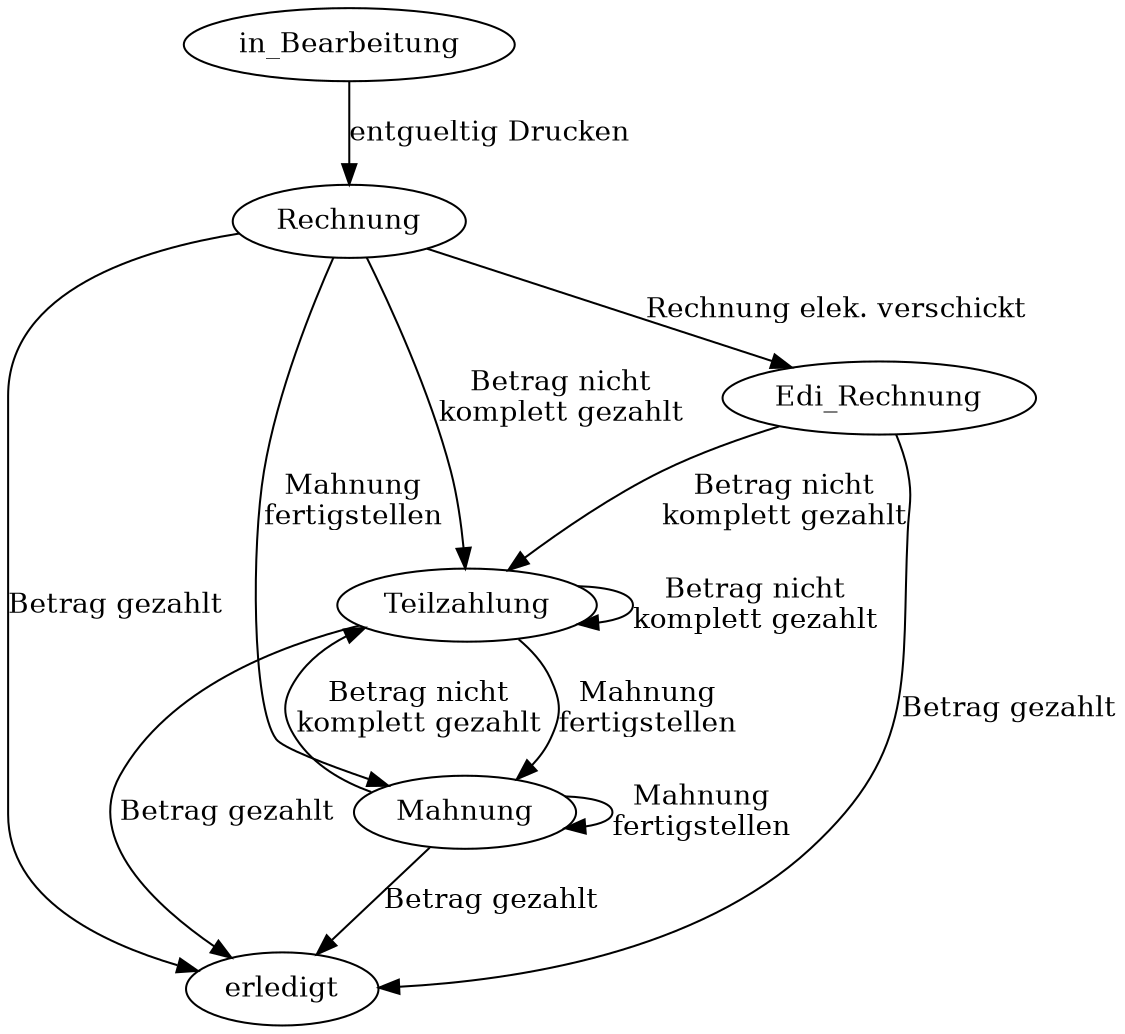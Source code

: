 digraph tinyheb_status {
	size="7.5,9";
	page="8.5,11";
	ratio=compress;
	fontsize=08;
/*	rankdir=LR; */
	compound=true;


subgraph Rechnungsposten {
	in_Bearbeitung -> Rechnung [label="entgueltig Drucken"];
	Rechnung -> Teilzahlung [label="Betrag nicht\nkomplett gezahlt"];
	Rechnung -> erledigt [label="Betrag gezahlt"];
	Rechnung -> Mahnung [label="Mahnung\nfertigstellen"];
	Teilzahlung -> Mahnung [label="Mahnung\nfertigstellen"];
	Mahnung -> Mahnung [label="Mahnung\nfertigstellen"];
	Mahnung -> Teilzahlung [label="Betrag nicht\nkomplett gezahlt"];
	Mahnung -> erledigt [label="Betrag gezahlt"];
	Teilzahlung -> erledigt [label="Betrag gezahlt"];
	Rechnung -> Edi_Rechnung [label="Rechnung elek. verschickt"];
	Edi_Rechnung -> Teilzahlung [label="Betrag nicht\nkomplett gezahlt"];
	Edi_Rechnung -> erledigt [label="Betrag gezahlt"];
	Teilzahlung -> Teilzahlung [label="Betrag nicht\nkomplett gezahlt"];
}

/*

subgraph Rechnungsposten_neu {

	in_Bearbeitung -> Rechnung [label="entgueltig Drucken"];
	Rechnung -> elektronische_Rechnung_moeglich [label="falls elek. Rech. moeglich"];
	elektronische_Rechnung_moeglich -> Edi_Rechnung [label="Rechnung elek. verschickt"];
	Rechnung -> Teilzahlung [label="Betrag nicht\nkomplett gezahlt"];
	Rechnung -> erledigt [label="Betrag gezahlt"];
	Teilzahlung -> erledigt [label="Betrag gezahlt"];
	Teilzahlung -> Teilzahlung [label="Betrag nicht\nkomplett gezahlt"];
	Edi_Rechnung -> Teilzahlung [label="Betrag nicht\nkomplett gezahlt"];
	Edi_Rechnung -> erledigt [label="Betrag gezahlt"];
	Edi_Rechnung -> in_Bearbeitung [label="Storno"];
	Rechnung -> in_Bearbeitung [label="Storno"];
	Mahnung -> Mahnung [label="Mahnung\nfertigstellen"];
	Rechnung -> Mahnung [label="Mahnung\nfertigstellen"];
	Teilzahlung -> Mahnung [label="Mahnung\nfertigstellen"];
	Mahnung -> Teilzahlung [label="Betrag nicht\nkomplett gezahlt"];
	Mahnung -> erledigt [label="Betrag gezahlt"];
}
*/
}